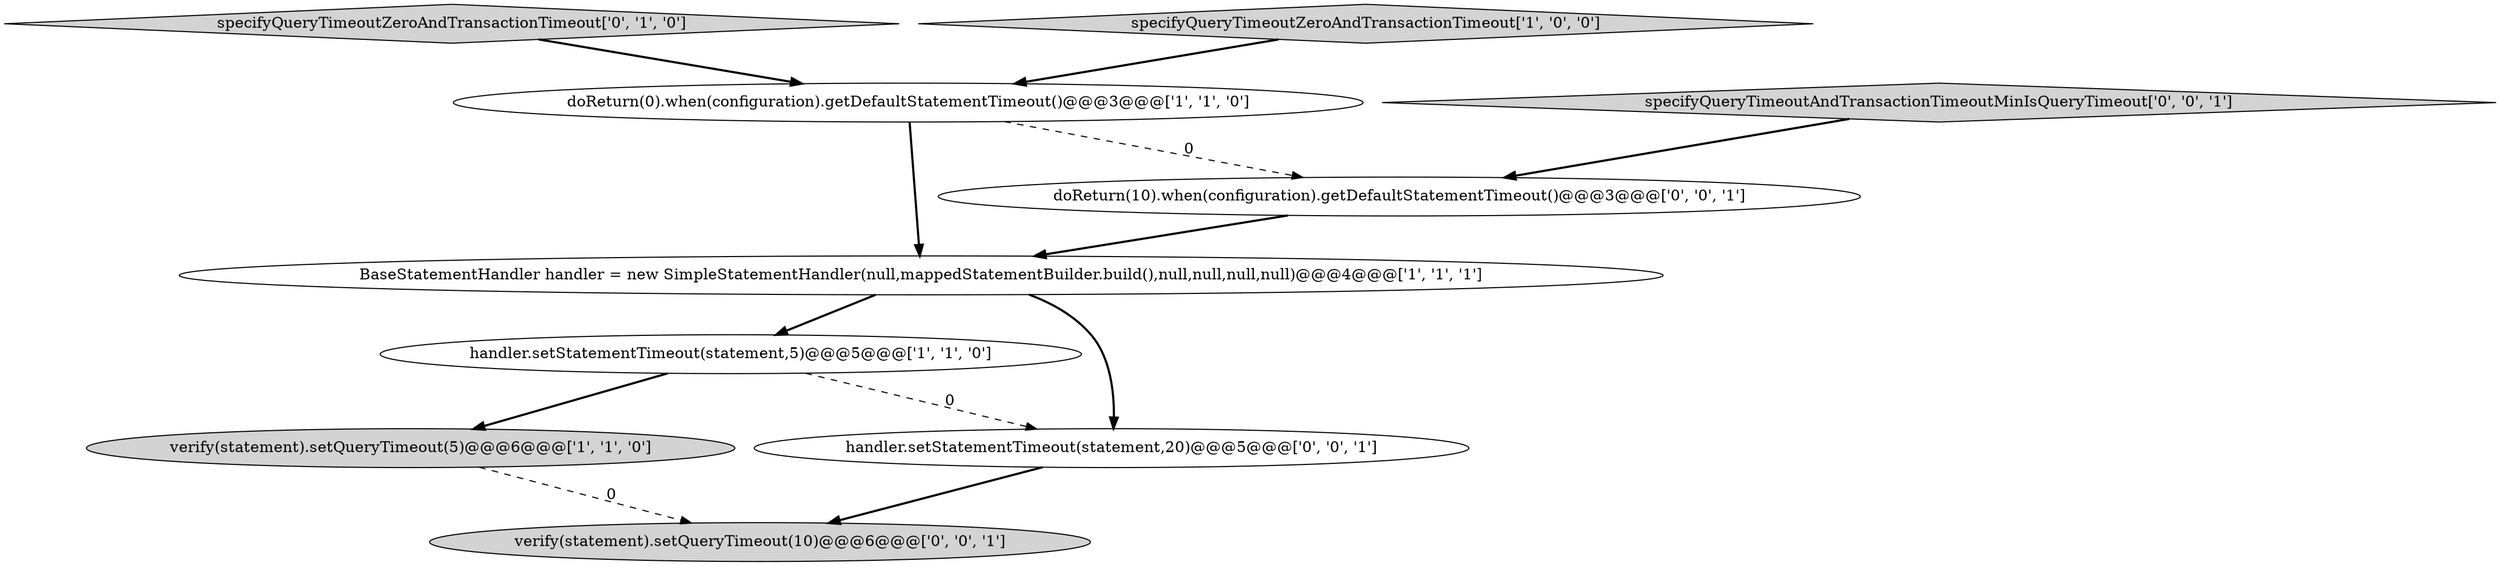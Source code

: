 digraph {
2 [style = filled, label = "verify(statement).setQueryTimeout(5)@@@6@@@['1', '1', '0']", fillcolor = lightgray, shape = ellipse image = "AAA0AAABBB1BBB"];
4 [style = filled, label = "handler.setStatementTimeout(statement,5)@@@5@@@['1', '1', '0']", fillcolor = white, shape = ellipse image = "AAA0AAABBB1BBB"];
5 [style = filled, label = "specifyQueryTimeoutZeroAndTransactionTimeout['0', '1', '0']", fillcolor = lightgray, shape = diamond image = "AAA0AAABBB2BBB"];
9 [style = filled, label = "doReturn(10).when(configuration).getDefaultStatementTimeout()@@@3@@@['0', '0', '1']", fillcolor = white, shape = ellipse image = "AAA0AAABBB3BBB"];
0 [style = filled, label = "doReturn(0).when(configuration).getDefaultStatementTimeout()@@@3@@@['1', '1', '0']", fillcolor = white, shape = ellipse image = "AAA0AAABBB1BBB"];
1 [style = filled, label = "specifyQueryTimeoutZeroAndTransactionTimeout['1', '0', '0']", fillcolor = lightgray, shape = diamond image = "AAA0AAABBB1BBB"];
7 [style = filled, label = "specifyQueryTimeoutAndTransactionTimeoutMinIsQueryTimeout['0', '0', '1']", fillcolor = lightgray, shape = diamond image = "AAA0AAABBB3BBB"];
8 [style = filled, label = "handler.setStatementTimeout(statement,20)@@@5@@@['0', '0', '1']", fillcolor = white, shape = ellipse image = "AAA0AAABBB3BBB"];
3 [style = filled, label = "BaseStatementHandler handler = new SimpleStatementHandler(null,mappedStatementBuilder.build(),null,null,null,null)@@@4@@@['1', '1', '1']", fillcolor = white, shape = ellipse image = "AAA0AAABBB1BBB"];
6 [style = filled, label = "verify(statement).setQueryTimeout(10)@@@6@@@['0', '0', '1']", fillcolor = lightgray, shape = ellipse image = "AAA0AAABBB3BBB"];
0->3 [style = bold, label=""];
9->3 [style = bold, label=""];
7->9 [style = bold, label=""];
8->6 [style = bold, label=""];
4->2 [style = bold, label=""];
1->0 [style = bold, label=""];
0->9 [style = dashed, label="0"];
5->0 [style = bold, label=""];
3->4 [style = bold, label=""];
3->8 [style = bold, label=""];
4->8 [style = dashed, label="0"];
2->6 [style = dashed, label="0"];
}
